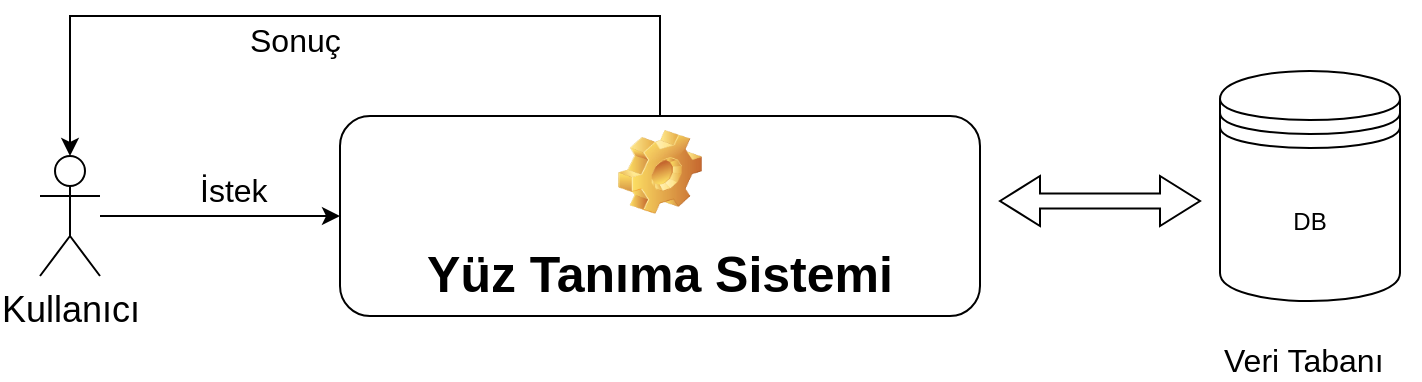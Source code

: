 <mxfile version="11.1.4" type="device"><diagram id="rnA07iAcNP4CiBqbDbW_" name="Page-1"><mxGraphModel dx="1422" dy="824" grid="1" gridSize="10" guides="1" tooltips="1" connect="1" arrows="1" fold="1" page="1" pageScale="1" pageWidth="1169" pageHeight="827" math="0" shadow="0"><root><mxCell id="0"/><mxCell id="1" parent="0"/><mxCell id="0f06HJVULUUsdz7z8dfG-13" style="edgeStyle=orthogonalEdgeStyle;rounded=0;orthogonalLoop=1;jettySize=auto;html=1;entryX=0.5;entryY=0;entryDx=0;entryDy=0;entryPerimeter=0;" parent="1" source="0f06HJVULUUsdz7z8dfG-1" target="0f06HJVULUUsdz7z8dfG-8" edge="1"><mxGeometry relative="1" as="geometry"><Array as="points"><mxPoint x="560" y="80"/><mxPoint x="265" y="80"/></Array></mxGeometry></mxCell><mxCell id="0f06HJVULUUsdz7z8dfG-1" value="&lt;font style=&quot;font-size: 25px&quot;&gt;Yüz Tanıma Sistemi&lt;/font&gt;" style="label;whiteSpace=wrap;html=1;align=center;verticalAlign=bottom;spacingLeft=0;spacingBottom=4;imageAlign=center;imageVerticalAlign=top;image=img/clipart/Gear_128x128.png" parent="1" vertex="1"><mxGeometry x="400" y="130" width="320" height="100" as="geometry"/></mxCell><mxCell id="0f06HJVULUUsdz7z8dfG-10" style="edgeStyle=orthogonalEdgeStyle;rounded=0;orthogonalLoop=1;jettySize=auto;html=1;entryX=0;entryY=0.5;entryDx=0;entryDy=0;" parent="1" source="0f06HJVULUUsdz7z8dfG-8" target="0f06HJVULUUsdz7z8dfG-1" edge="1"><mxGeometry relative="1" as="geometry"/></mxCell><mxCell id="0f06HJVULUUsdz7z8dfG-8" value="&lt;font style=&quot;font-size: 18px&quot;&gt;Kullanıcı&lt;br&gt;&lt;/font&gt;" style="shape=umlActor;verticalLabelPosition=bottom;labelBackgroundColor=#ffffff;verticalAlign=top;html=1;outlineConnect=0;" parent="1" vertex="1"><mxGeometry x="250" y="150" width="30" height="60" as="geometry"/></mxCell><mxCell id="0f06HJVULUUsdz7z8dfG-14" value="&lt;span style=&quot;font-size: 16px&quot;&gt;İstek&lt;/span&gt;" style="text;html=1;resizable=0;points=[];autosize=1;align=left;verticalAlign=top;spacingTop=-4;" parent="1" vertex="1"><mxGeometry x="328" y="155" width="50" height="20" as="geometry"/></mxCell><mxCell id="0f06HJVULUUsdz7z8dfG-15" value="&lt;span style=&quot;font-size: 16px&quot;&gt;Sonuç&lt;/span&gt;" style="text;html=1;resizable=0;points=[];autosize=1;align=left;verticalAlign=top;spacingTop=-4;" parent="1" vertex="1"><mxGeometry x="353" y="80" width="60" height="20" as="geometry"/></mxCell><mxCell id="0f06HJVULUUsdz7z8dfG-16" value="DB" style="shape=datastore;whiteSpace=wrap;html=1;" parent="1" vertex="1"><mxGeometry x="840" y="107.5" width="90" height="115" as="geometry"/></mxCell><mxCell id="0f06HJVULUUsdz7z8dfG-17" value="&lt;span style=&quot;font-size: 16px&quot;&gt;Veri Tabanı&lt;/span&gt;" style="text;html=1;resizable=0;points=[];autosize=1;align=left;verticalAlign=top;spacingTop=-4;" parent="1" vertex="1"><mxGeometry x="840" y="240" width="100" height="20" as="geometry"/></mxCell><mxCell id="0f06HJVULUUsdz7z8dfG-18" value="" style="shape=doubleArrow;whiteSpace=wrap;html=1;" parent="1" vertex="1"><mxGeometry x="730" y="160" width="100" height="25" as="geometry"/></mxCell></root></mxGraphModel></diagram></mxfile>